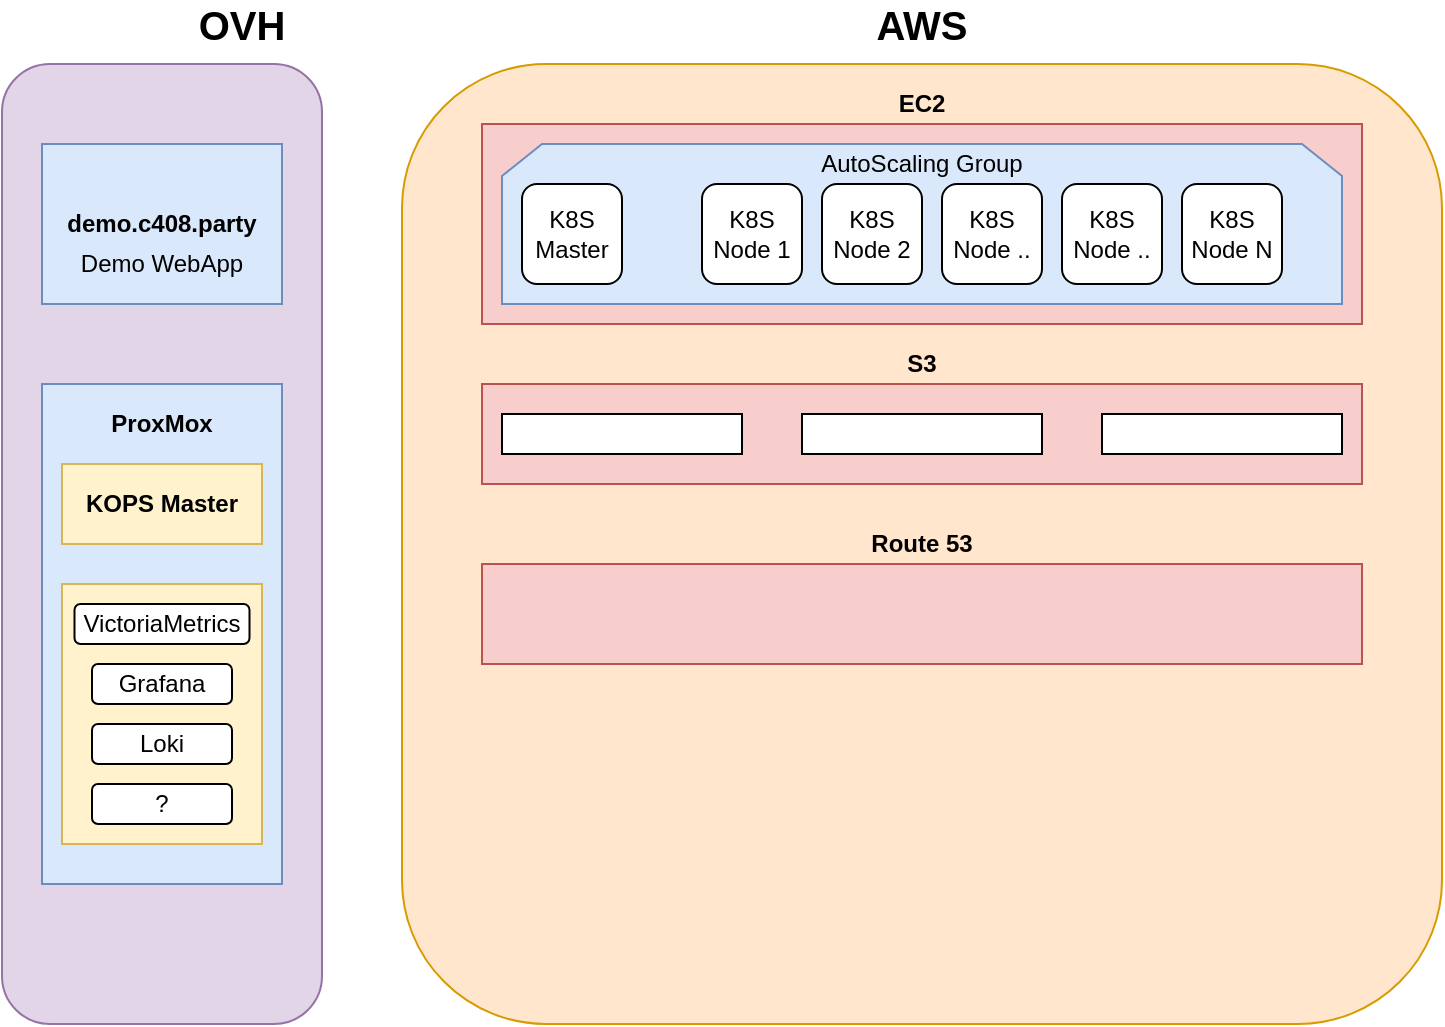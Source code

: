 <mxfile version="14.5.10" type="github">
  <diagram id="HJgjnrjeih3DE0BV_bX-" name="Page-1">
    <mxGraphModel dx="1550" dy="836" grid="1" gridSize="10" guides="1" tooltips="1" connect="1" arrows="1" fold="1" page="1" pageScale="1" pageWidth="827" pageHeight="1169" math="0" shadow="0">
      <root>
        <mxCell id="0" />
        <mxCell id="1" parent="0" />
        <mxCell id="kNoHBtEfP0MBLEmATaEI-2" value="" style="rounded=1;whiteSpace=wrap;html=1;fillColor=#ffe6cc;strokeColor=#d79b00;" vertex="1" parent="1">
          <mxGeometry x="280" y="80" width="520" height="480" as="geometry" />
        </mxCell>
        <mxCell id="kNoHBtEfP0MBLEmATaEI-3" value="" style="rounded=1;whiteSpace=wrap;html=1;fillColor=#e1d5e7;strokeColor=#9673a6;" vertex="1" parent="1">
          <mxGeometry x="80" y="80" width="160" height="480" as="geometry" />
        </mxCell>
        <mxCell id="kNoHBtEfP0MBLEmATaEI-4" value="&lt;b&gt;&lt;font style=&quot;font-size: 20px&quot;&gt;OVH&lt;/font&gt;&lt;/b&gt;" style="text;html=1;strokeColor=none;fillColor=none;align=center;verticalAlign=middle;whiteSpace=wrap;rounded=0;" vertex="1" parent="1">
          <mxGeometry x="180" y="50" width="40" height="20" as="geometry" />
        </mxCell>
        <mxCell id="kNoHBtEfP0MBLEmATaEI-5" value="&lt;b&gt;&lt;font style=&quot;font-size: 20px&quot;&gt;AWS&lt;/font&gt;&lt;/b&gt;" style="text;html=1;strokeColor=none;fillColor=none;align=center;verticalAlign=middle;whiteSpace=wrap;rounded=0;" vertex="1" parent="1">
          <mxGeometry x="520" y="50" width="40" height="20" as="geometry" />
        </mxCell>
        <mxCell id="kNoHBtEfP0MBLEmATaEI-6" value="&lt;b&gt;demo.c408.party&lt;/b&gt;" style="rounded=0;whiteSpace=wrap;html=1;fillColor=#dae8fc;strokeColor=#6c8ebf;" vertex="1" parent="1">
          <mxGeometry x="100" y="120" width="120" height="80" as="geometry" />
        </mxCell>
        <mxCell id="kNoHBtEfP0MBLEmATaEI-7" value="" style="rounded=0;whiteSpace=wrap;html=1;fillColor=#dae8fc;strokeColor=#6c8ebf;" vertex="1" parent="1">
          <mxGeometry x="100" y="240" width="120" height="250" as="geometry" />
        </mxCell>
        <mxCell id="kNoHBtEfP0MBLEmATaEI-10" value="&lt;b&gt;KOPS Master&lt;/b&gt;" style="rounded=0;whiteSpace=wrap;html=1;fillColor=#fff2cc;strokeColor=#d6b656;" vertex="1" parent="1">
          <mxGeometry x="110" y="280" width="100" height="40" as="geometry" />
        </mxCell>
        <mxCell id="kNoHBtEfP0MBLEmATaEI-11" value="" style="rounded=0;whiteSpace=wrap;html=1;fillColor=#fff2cc;strokeColor=#d6b656;" vertex="1" parent="1">
          <mxGeometry x="110" y="340" width="100" height="130" as="geometry" />
        </mxCell>
        <mxCell id="kNoHBtEfP0MBLEmATaEI-13" value="&lt;b&gt;ProxMox&lt;/b&gt;" style="text;html=1;strokeColor=none;fillColor=none;align=center;verticalAlign=middle;whiteSpace=wrap;rounded=0;" vertex="1" parent="1">
          <mxGeometry x="130" y="250" width="60" height="20" as="geometry" />
        </mxCell>
        <mxCell id="kNoHBtEfP0MBLEmATaEI-15" value="VictoriaMetrics" style="rounded=1;whiteSpace=wrap;html=1;" vertex="1" parent="1">
          <mxGeometry x="116.25" y="350" width="87.5" height="20" as="geometry" />
        </mxCell>
        <mxCell id="kNoHBtEfP0MBLEmATaEI-18" value="Grafana" style="rounded=1;whiteSpace=wrap;html=1;" vertex="1" parent="1">
          <mxGeometry x="125" y="380" width="70" height="20" as="geometry" />
        </mxCell>
        <mxCell id="kNoHBtEfP0MBLEmATaEI-19" value="Loki" style="rounded=1;whiteSpace=wrap;html=1;" vertex="1" parent="1">
          <mxGeometry x="125" y="410" width="70" height="20" as="geometry" />
        </mxCell>
        <mxCell id="kNoHBtEfP0MBLEmATaEI-20" value="?" style="rounded=1;whiteSpace=wrap;html=1;" vertex="1" parent="1">
          <mxGeometry x="125" y="440" width="70" height="20" as="geometry" />
        </mxCell>
        <mxCell id="kNoHBtEfP0MBLEmATaEI-21" value="" style="rounded=0;whiteSpace=wrap;html=1;fillColor=#f8cecc;strokeColor=#b85450;" vertex="1" parent="1">
          <mxGeometry x="320" y="110" width="440" height="100" as="geometry" />
        </mxCell>
        <mxCell id="kNoHBtEfP0MBLEmATaEI-26" value="&lt;b&gt;EC2&lt;/b&gt;" style="text;html=1;strokeColor=none;fillColor=none;align=center;verticalAlign=middle;whiteSpace=wrap;rounded=0;" vertex="1" parent="1">
          <mxGeometry x="520" y="90" width="40" height="20" as="geometry" />
        </mxCell>
        <mxCell id="kNoHBtEfP0MBLEmATaEI-32" value="Demo WebApp" style="text;html=1;strokeColor=none;fillColor=none;align=center;verticalAlign=middle;whiteSpace=wrap;rounded=0;" vertex="1" parent="1">
          <mxGeometry x="115" y="170" width="90" height="20" as="geometry" />
        </mxCell>
        <mxCell id="kNoHBtEfP0MBLEmATaEI-34" value="" style="shape=loopLimit;whiteSpace=wrap;html=1;fillColor=#dae8fc;strokeColor=#6c8ebf;" vertex="1" parent="1">
          <mxGeometry x="330" y="120" width="420" height="80" as="geometry" />
        </mxCell>
        <mxCell id="kNoHBtEfP0MBLEmATaEI-35" value="AutoScaling Group" style="text;html=1;strokeColor=none;fillColor=none;align=center;verticalAlign=middle;whiteSpace=wrap;rounded=0;" vertex="1" parent="1">
          <mxGeometry x="480" y="120" width="120" height="20" as="geometry" />
        </mxCell>
        <mxCell id="kNoHBtEfP0MBLEmATaEI-36" value="K8S Master" style="rounded=1;whiteSpace=wrap;html=1;" vertex="1" parent="1">
          <mxGeometry x="340" y="140" width="50" height="50" as="geometry" />
        </mxCell>
        <mxCell id="kNoHBtEfP0MBLEmATaEI-37" value="K8S Node 1" style="rounded=1;whiteSpace=wrap;html=1;" vertex="1" parent="1">
          <mxGeometry x="430" y="140" width="50" height="50" as="geometry" />
        </mxCell>
        <mxCell id="kNoHBtEfP0MBLEmATaEI-38" value="K8S Node 2" style="rounded=1;whiteSpace=wrap;html=1;" vertex="1" parent="1">
          <mxGeometry x="490" y="140" width="50" height="50" as="geometry" />
        </mxCell>
        <mxCell id="kNoHBtEfP0MBLEmATaEI-39" value="K8S Node .." style="rounded=1;whiteSpace=wrap;html=1;" vertex="1" parent="1">
          <mxGeometry x="550" y="140" width="50" height="50" as="geometry" />
        </mxCell>
        <mxCell id="kNoHBtEfP0MBLEmATaEI-40" value="K8S Node .." style="rounded=1;whiteSpace=wrap;html=1;" vertex="1" parent="1">
          <mxGeometry x="610" y="140" width="50" height="50" as="geometry" />
        </mxCell>
        <mxCell id="kNoHBtEfP0MBLEmATaEI-41" value="K8S Node N" style="rounded=1;whiteSpace=wrap;html=1;" vertex="1" parent="1">
          <mxGeometry x="670" y="140" width="50" height="50" as="geometry" />
        </mxCell>
        <mxCell id="kNoHBtEfP0MBLEmATaEI-42" value="" style="rounded=0;whiteSpace=wrap;html=1;fillColor=#f8cecc;strokeColor=#b85450;" vertex="1" parent="1">
          <mxGeometry x="320" y="240" width="440" height="50" as="geometry" />
        </mxCell>
        <mxCell id="kNoHBtEfP0MBLEmATaEI-43" value="&lt;b&gt;S3&lt;/b&gt;" style="text;html=1;strokeColor=none;fillColor=none;align=center;verticalAlign=middle;whiteSpace=wrap;rounded=0;" vertex="1" parent="1">
          <mxGeometry x="520" y="220" width="40" height="20" as="geometry" />
        </mxCell>
        <mxCell id="kNoHBtEfP0MBLEmATaEI-44" value="" style="rounded=0;whiteSpace=wrap;html=1;" vertex="1" parent="1">
          <mxGeometry x="330" y="255" width="120" height="20" as="geometry" />
        </mxCell>
        <mxCell id="kNoHBtEfP0MBLEmATaEI-45" value="" style="rounded=0;whiteSpace=wrap;html=1;" vertex="1" parent="1">
          <mxGeometry x="480" y="255" width="120" height="20" as="geometry" />
        </mxCell>
        <mxCell id="kNoHBtEfP0MBLEmATaEI-46" value="" style="rounded=0;whiteSpace=wrap;html=1;" vertex="1" parent="1">
          <mxGeometry x="630" y="255" width="120" height="20" as="geometry" />
        </mxCell>
        <mxCell id="kNoHBtEfP0MBLEmATaEI-47" value="" style="rounded=0;whiteSpace=wrap;html=1;fillColor=#f8cecc;strokeColor=#b85450;" vertex="1" parent="1">
          <mxGeometry x="320" y="330" width="440" height="50" as="geometry" />
        </mxCell>
        <mxCell id="kNoHBtEfP0MBLEmATaEI-48" value="&lt;b&gt;Route 53&lt;/b&gt;" style="text;html=1;strokeColor=none;fillColor=none;align=center;verticalAlign=middle;whiteSpace=wrap;rounded=0;" vertex="1" parent="1">
          <mxGeometry x="510" y="310" width="60" height="20" as="geometry" />
        </mxCell>
      </root>
    </mxGraphModel>
  </diagram>
</mxfile>
